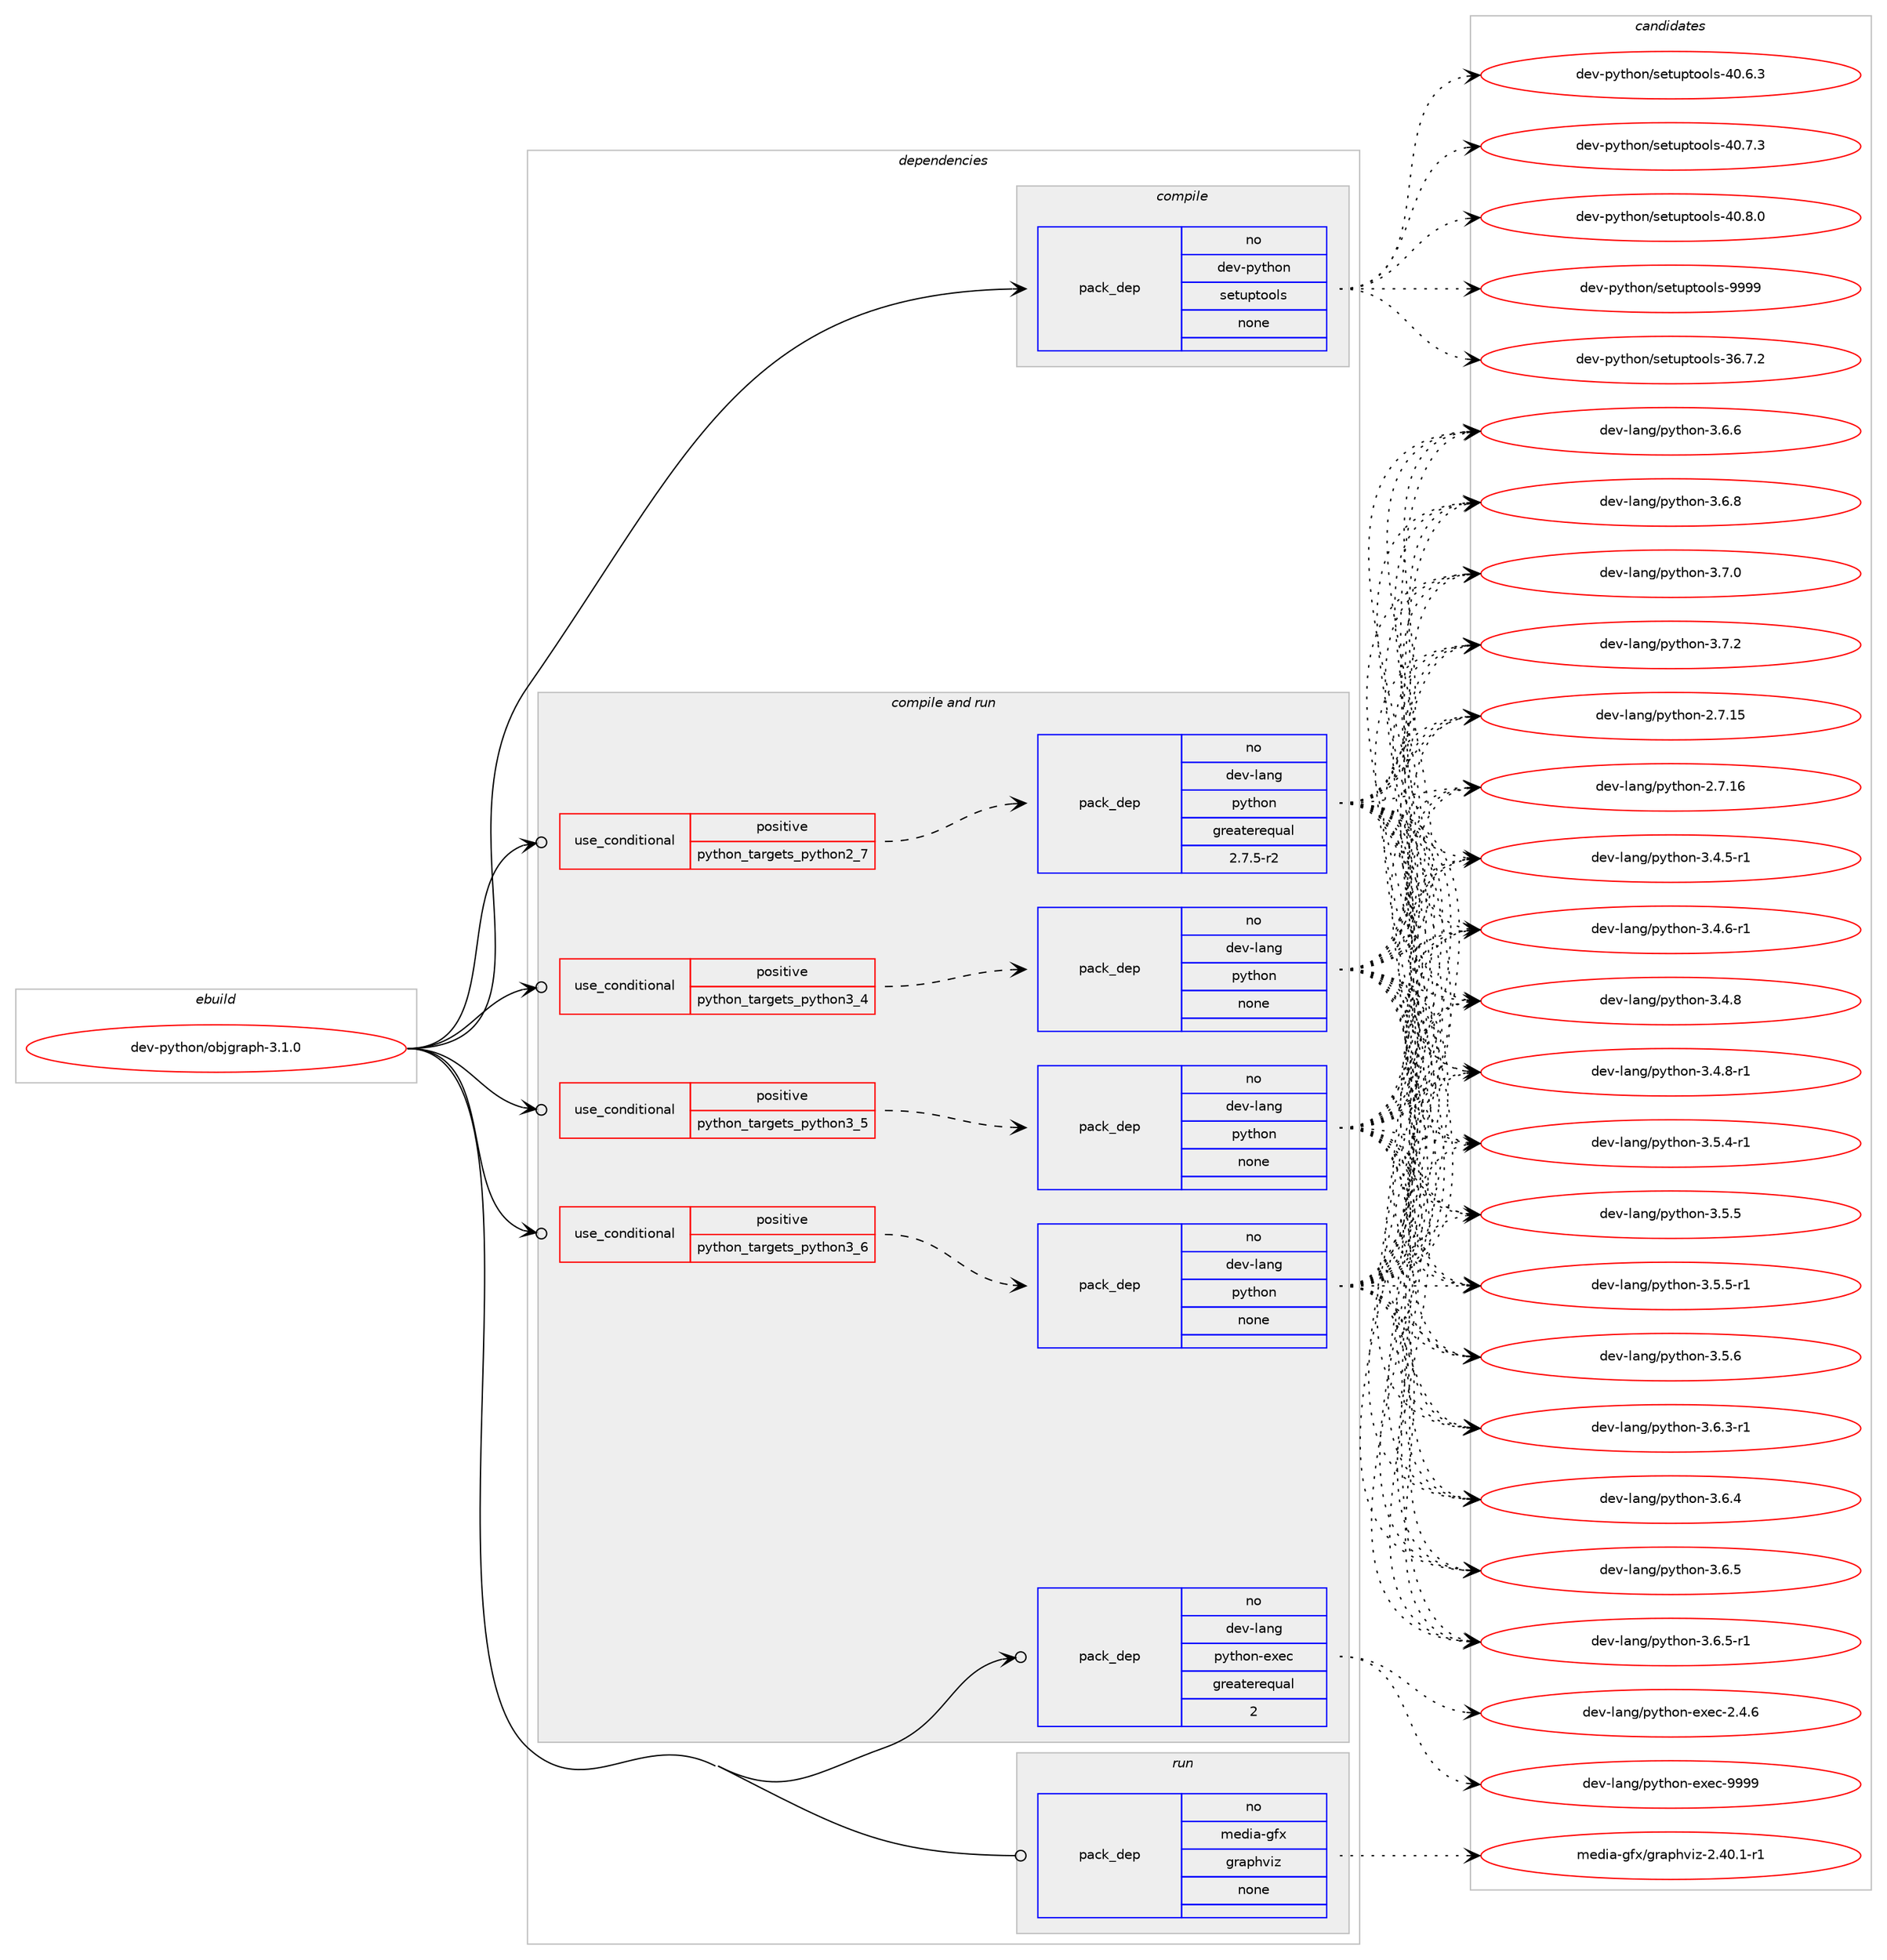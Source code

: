 digraph prolog {

# *************
# Graph options
# *************

newrank=true;
concentrate=true;
compound=true;
graph [rankdir=LR,fontname=Helvetica,fontsize=10,ranksep=1.5];#, ranksep=2.5, nodesep=0.2];
edge  [arrowhead=vee];
node  [fontname=Helvetica,fontsize=10];

# **********
# The ebuild
# **********

subgraph cluster_leftcol {
color=gray;
rank=same;
label=<<i>ebuild</i>>;
id [label="dev-python/objgraph-3.1.0", color=red, width=4, href="../dev-python/objgraph-3.1.0.svg"];
}

# ****************
# The dependencies
# ****************

subgraph cluster_midcol {
color=gray;
label=<<i>dependencies</i>>;
subgraph cluster_compile {
fillcolor="#eeeeee";
style=filled;
label=<<i>compile</i>>;
subgraph pack1020040 {
dependency1421807 [label=<<TABLE BORDER="0" CELLBORDER="1" CELLSPACING="0" CELLPADDING="4" WIDTH="220"><TR><TD ROWSPAN="6" CELLPADDING="30">pack_dep</TD></TR><TR><TD WIDTH="110">no</TD></TR><TR><TD>dev-python</TD></TR><TR><TD>setuptools</TD></TR><TR><TD>none</TD></TR><TR><TD></TD></TR></TABLE>>, shape=none, color=blue];
}
id:e -> dependency1421807:w [weight=20,style="solid",arrowhead="vee"];
}
subgraph cluster_compileandrun {
fillcolor="#eeeeee";
style=filled;
label=<<i>compile and run</i>>;
subgraph cond378490 {
dependency1421808 [label=<<TABLE BORDER="0" CELLBORDER="1" CELLSPACING="0" CELLPADDING="4"><TR><TD ROWSPAN="3" CELLPADDING="10">use_conditional</TD></TR><TR><TD>positive</TD></TR><TR><TD>python_targets_python2_7</TD></TR></TABLE>>, shape=none, color=red];
subgraph pack1020041 {
dependency1421809 [label=<<TABLE BORDER="0" CELLBORDER="1" CELLSPACING="0" CELLPADDING="4" WIDTH="220"><TR><TD ROWSPAN="6" CELLPADDING="30">pack_dep</TD></TR><TR><TD WIDTH="110">no</TD></TR><TR><TD>dev-lang</TD></TR><TR><TD>python</TD></TR><TR><TD>greaterequal</TD></TR><TR><TD>2.7.5-r2</TD></TR></TABLE>>, shape=none, color=blue];
}
dependency1421808:e -> dependency1421809:w [weight=20,style="dashed",arrowhead="vee"];
}
id:e -> dependency1421808:w [weight=20,style="solid",arrowhead="odotvee"];
subgraph cond378491 {
dependency1421810 [label=<<TABLE BORDER="0" CELLBORDER="1" CELLSPACING="0" CELLPADDING="4"><TR><TD ROWSPAN="3" CELLPADDING="10">use_conditional</TD></TR><TR><TD>positive</TD></TR><TR><TD>python_targets_python3_4</TD></TR></TABLE>>, shape=none, color=red];
subgraph pack1020042 {
dependency1421811 [label=<<TABLE BORDER="0" CELLBORDER="1" CELLSPACING="0" CELLPADDING="4" WIDTH="220"><TR><TD ROWSPAN="6" CELLPADDING="30">pack_dep</TD></TR><TR><TD WIDTH="110">no</TD></TR><TR><TD>dev-lang</TD></TR><TR><TD>python</TD></TR><TR><TD>none</TD></TR><TR><TD></TD></TR></TABLE>>, shape=none, color=blue];
}
dependency1421810:e -> dependency1421811:w [weight=20,style="dashed",arrowhead="vee"];
}
id:e -> dependency1421810:w [weight=20,style="solid",arrowhead="odotvee"];
subgraph cond378492 {
dependency1421812 [label=<<TABLE BORDER="0" CELLBORDER="1" CELLSPACING="0" CELLPADDING="4"><TR><TD ROWSPAN="3" CELLPADDING="10">use_conditional</TD></TR><TR><TD>positive</TD></TR><TR><TD>python_targets_python3_5</TD></TR></TABLE>>, shape=none, color=red];
subgraph pack1020043 {
dependency1421813 [label=<<TABLE BORDER="0" CELLBORDER="1" CELLSPACING="0" CELLPADDING="4" WIDTH="220"><TR><TD ROWSPAN="6" CELLPADDING="30">pack_dep</TD></TR><TR><TD WIDTH="110">no</TD></TR><TR><TD>dev-lang</TD></TR><TR><TD>python</TD></TR><TR><TD>none</TD></TR><TR><TD></TD></TR></TABLE>>, shape=none, color=blue];
}
dependency1421812:e -> dependency1421813:w [weight=20,style="dashed",arrowhead="vee"];
}
id:e -> dependency1421812:w [weight=20,style="solid",arrowhead="odotvee"];
subgraph cond378493 {
dependency1421814 [label=<<TABLE BORDER="0" CELLBORDER="1" CELLSPACING="0" CELLPADDING="4"><TR><TD ROWSPAN="3" CELLPADDING="10">use_conditional</TD></TR><TR><TD>positive</TD></TR><TR><TD>python_targets_python3_6</TD></TR></TABLE>>, shape=none, color=red];
subgraph pack1020044 {
dependency1421815 [label=<<TABLE BORDER="0" CELLBORDER="1" CELLSPACING="0" CELLPADDING="4" WIDTH="220"><TR><TD ROWSPAN="6" CELLPADDING="30">pack_dep</TD></TR><TR><TD WIDTH="110">no</TD></TR><TR><TD>dev-lang</TD></TR><TR><TD>python</TD></TR><TR><TD>none</TD></TR><TR><TD></TD></TR></TABLE>>, shape=none, color=blue];
}
dependency1421814:e -> dependency1421815:w [weight=20,style="dashed",arrowhead="vee"];
}
id:e -> dependency1421814:w [weight=20,style="solid",arrowhead="odotvee"];
subgraph pack1020045 {
dependency1421816 [label=<<TABLE BORDER="0" CELLBORDER="1" CELLSPACING="0" CELLPADDING="4" WIDTH="220"><TR><TD ROWSPAN="6" CELLPADDING="30">pack_dep</TD></TR><TR><TD WIDTH="110">no</TD></TR><TR><TD>dev-lang</TD></TR><TR><TD>python-exec</TD></TR><TR><TD>greaterequal</TD></TR><TR><TD>2</TD></TR></TABLE>>, shape=none, color=blue];
}
id:e -> dependency1421816:w [weight=20,style="solid",arrowhead="odotvee"];
}
subgraph cluster_run {
fillcolor="#eeeeee";
style=filled;
label=<<i>run</i>>;
subgraph pack1020046 {
dependency1421817 [label=<<TABLE BORDER="0" CELLBORDER="1" CELLSPACING="0" CELLPADDING="4" WIDTH="220"><TR><TD ROWSPAN="6" CELLPADDING="30">pack_dep</TD></TR><TR><TD WIDTH="110">no</TD></TR><TR><TD>media-gfx</TD></TR><TR><TD>graphviz</TD></TR><TR><TD>none</TD></TR><TR><TD></TD></TR></TABLE>>, shape=none, color=blue];
}
id:e -> dependency1421817:w [weight=20,style="solid",arrowhead="odot"];
}
}

# **************
# The candidates
# **************

subgraph cluster_choices {
rank=same;
color=gray;
label=<<i>candidates</i>>;

subgraph choice1020040 {
color=black;
nodesep=1;
choice100101118451121211161041111104711510111611711211611111110811545515446554650 [label="dev-python/setuptools-36.7.2", color=red, width=4,href="../dev-python/setuptools-36.7.2.svg"];
choice100101118451121211161041111104711510111611711211611111110811545524846544651 [label="dev-python/setuptools-40.6.3", color=red, width=4,href="../dev-python/setuptools-40.6.3.svg"];
choice100101118451121211161041111104711510111611711211611111110811545524846554651 [label="dev-python/setuptools-40.7.3", color=red, width=4,href="../dev-python/setuptools-40.7.3.svg"];
choice100101118451121211161041111104711510111611711211611111110811545524846564648 [label="dev-python/setuptools-40.8.0", color=red, width=4,href="../dev-python/setuptools-40.8.0.svg"];
choice10010111845112121116104111110471151011161171121161111111081154557575757 [label="dev-python/setuptools-9999", color=red, width=4,href="../dev-python/setuptools-9999.svg"];
dependency1421807:e -> choice100101118451121211161041111104711510111611711211611111110811545515446554650:w [style=dotted,weight="100"];
dependency1421807:e -> choice100101118451121211161041111104711510111611711211611111110811545524846544651:w [style=dotted,weight="100"];
dependency1421807:e -> choice100101118451121211161041111104711510111611711211611111110811545524846554651:w [style=dotted,weight="100"];
dependency1421807:e -> choice100101118451121211161041111104711510111611711211611111110811545524846564648:w [style=dotted,weight="100"];
dependency1421807:e -> choice10010111845112121116104111110471151011161171121161111111081154557575757:w [style=dotted,weight="100"];
}
subgraph choice1020041 {
color=black;
nodesep=1;
choice10010111845108971101034711212111610411111045504655464953 [label="dev-lang/python-2.7.15", color=red, width=4,href="../dev-lang/python-2.7.15.svg"];
choice10010111845108971101034711212111610411111045504655464954 [label="dev-lang/python-2.7.16", color=red, width=4,href="../dev-lang/python-2.7.16.svg"];
choice1001011184510897110103471121211161041111104551465246534511449 [label="dev-lang/python-3.4.5-r1", color=red, width=4,href="../dev-lang/python-3.4.5-r1.svg"];
choice1001011184510897110103471121211161041111104551465246544511449 [label="dev-lang/python-3.4.6-r1", color=red, width=4,href="../dev-lang/python-3.4.6-r1.svg"];
choice100101118451089711010347112121116104111110455146524656 [label="dev-lang/python-3.4.8", color=red, width=4,href="../dev-lang/python-3.4.8.svg"];
choice1001011184510897110103471121211161041111104551465246564511449 [label="dev-lang/python-3.4.8-r1", color=red, width=4,href="../dev-lang/python-3.4.8-r1.svg"];
choice1001011184510897110103471121211161041111104551465346524511449 [label="dev-lang/python-3.5.4-r1", color=red, width=4,href="../dev-lang/python-3.5.4-r1.svg"];
choice100101118451089711010347112121116104111110455146534653 [label="dev-lang/python-3.5.5", color=red, width=4,href="../dev-lang/python-3.5.5.svg"];
choice1001011184510897110103471121211161041111104551465346534511449 [label="dev-lang/python-3.5.5-r1", color=red, width=4,href="../dev-lang/python-3.5.5-r1.svg"];
choice100101118451089711010347112121116104111110455146534654 [label="dev-lang/python-3.5.6", color=red, width=4,href="../dev-lang/python-3.5.6.svg"];
choice1001011184510897110103471121211161041111104551465446514511449 [label="dev-lang/python-3.6.3-r1", color=red, width=4,href="../dev-lang/python-3.6.3-r1.svg"];
choice100101118451089711010347112121116104111110455146544652 [label="dev-lang/python-3.6.4", color=red, width=4,href="../dev-lang/python-3.6.4.svg"];
choice100101118451089711010347112121116104111110455146544653 [label="dev-lang/python-3.6.5", color=red, width=4,href="../dev-lang/python-3.6.5.svg"];
choice1001011184510897110103471121211161041111104551465446534511449 [label="dev-lang/python-3.6.5-r1", color=red, width=4,href="../dev-lang/python-3.6.5-r1.svg"];
choice100101118451089711010347112121116104111110455146544654 [label="dev-lang/python-3.6.6", color=red, width=4,href="../dev-lang/python-3.6.6.svg"];
choice100101118451089711010347112121116104111110455146544656 [label="dev-lang/python-3.6.8", color=red, width=4,href="../dev-lang/python-3.6.8.svg"];
choice100101118451089711010347112121116104111110455146554648 [label="dev-lang/python-3.7.0", color=red, width=4,href="../dev-lang/python-3.7.0.svg"];
choice100101118451089711010347112121116104111110455146554650 [label="dev-lang/python-3.7.2", color=red, width=4,href="../dev-lang/python-3.7.2.svg"];
dependency1421809:e -> choice10010111845108971101034711212111610411111045504655464953:w [style=dotted,weight="100"];
dependency1421809:e -> choice10010111845108971101034711212111610411111045504655464954:w [style=dotted,weight="100"];
dependency1421809:e -> choice1001011184510897110103471121211161041111104551465246534511449:w [style=dotted,weight="100"];
dependency1421809:e -> choice1001011184510897110103471121211161041111104551465246544511449:w [style=dotted,weight="100"];
dependency1421809:e -> choice100101118451089711010347112121116104111110455146524656:w [style=dotted,weight="100"];
dependency1421809:e -> choice1001011184510897110103471121211161041111104551465246564511449:w [style=dotted,weight="100"];
dependency1421809:e -> choice1001011184510897110103471121211161041111104551465346524511449:w [style=dotted,weight="100"];
dependency1421809:e -> choice100101118451089711010347112121116104111110455146534653:w [style=dotted,weight="100"];
dependency1421809:e -> choice1001011184510897110103471121211161041111104551465346534511449:w [style=dotted,weight="100"];
dependency1421809:e -> choice100101118451089711010347112121116104111110455146534654:w [style=dotted,weight="100"];
dependency1421809:e -> choice1001011184510897110103471121211161041111104551465446514511449:w [style=dotted,weight="100"];
dependency1421809:e -> choice100101118451089711010347112121116104111110455146544652:w [style=dotted,weight="100"];
dependency1421809:e -> choice100101118451089711010347112121116104111110455146544653:w [style=dotted,weight="100"];
dependency1421809:e -> choice1001011184510897110103471121211161041111104551465446534511449:w [style=dotted,weight="100"];
dependency1421809:e -> choice100101118451089711010347112121116104111110455146544654:w [style=dotted,weight="100"];
dependency1421809:e -> choice100101118451089711010347112121116104111110455146544656:w [style=dotted,weight="100"];
dependency1421809:e -> choice100101118451089711010347112121116104111110455146554648:w [style=dotted,weight="100"];
dependency1421809:e -> choice100101118451089711010347112121116104111110455146554650:w [style=dotted,weight="100"];
}
subgraph choice1020042 {
color=black;
nodesep=1;
choice10010111845108971101034711212111610411111045504655464953 [label="dev-lang/python-2.7.15", color=red, width=4,href="../dev-lang/python-2.7.15.svg"];
choice10010111845108971101034711212111610411111045504655464954 [label="dev-lang/python-2.7.16", color=red, width=4,href="../dev-lang/python-2.7.16.svg"];
choice1001011184510897110103471121211161041111104551465246534511449 [label="dev-lang/python-3.4.5-r1", color=red, width=4,href="../dev-lang/python-3.4.5-r1.svg"];
choice1001011184510897110103471121211161041111104551465246544511449 [label="dev-lang/python-3.4.6-r1", color=red, width=4,href="../dev-lang/python-3.4.6-r1.svg"];
choice100101118451089711010347112121116104111110455146524656 [label="dev-lang/python-3.4.8", color=red, width=4,href="../dev-lang/python-3.4.8.svg"];
choice1001011184510897110103471121211161041111104551465246564511449 [label="dev-lang/python-3.4.8-r1", color=red, width=4,href="../dev-lang/python-3.4.8-r1.svg"];
choice1001011184510897110103471121211161041111104551465346524511449 [label="dev-lang/python-3.5.4-r1", color=red, width=4,href="../dev-lang/python-3.5.4-r1.svg"];
choice100101118451089711010347112121116104111110455146534653 [label="dev-lang/python-3.5.5", color=red, width=4,href="../dev-lang/python-3.5.5.svg"];
choice1001011184510897110103471121211161041111104551465346534511449 [label="dev-lang/python-3.5.5-r1", color=red, width=4,href="../dev-lang/python-3.5.5-r1.svg"];
choice100101118451089711010347112121116104111110455146534654 [label="dev-lang/python-3.5.6", color=red, width=4,href="../dev-lang/python-3.5.6.svg"];
choice1001011184510897110103471121211161041111104551465446514511449 [label="dev-lang/python-3.6.3-r1", color=red, width=4,href="../dev-lang/python-3.6.3-r1.svg"];
choice100101118451089711010347112121116104111110455146544652 [label="dev-lang/python-3.6.4", color=red, width=4,href="../dev-lang/python-3.6.4.svg"];
choice100101118451089711010347112121116104111110455146544653 [label="dev-lang/python-3.6.5", color=red, width=4,href="../dev-lang/python-3.6.5.svg"];
choice1001011184510897110103471121211161041111104551465446534511449 [label="dev-lang/python-3.6.5-r1", color=red, width=4,href="../dev-lang/python-3.6.5-r1.svg"];
choice100101118451089711010347112121116104111110455146544654 [label="dev-lang/python-3.6.6", color=red, width=4,href="../dev-lang/python-3.6.6.svg"];
choice100101118451089711010347112121116104111110455146544656 [label="dev-lang/python-3.6.8", color=red, width=4,href="../dev-lang/python-3.6.8.svg"];
choice100101118451089711010347112121116104111110455146554648 [label="dev-lang/python-3.7.0", color=red, width=4,href="../dev-lang/python-3.7.0.svg"];
choice100101118451089711010347112121116104111110455146554650 [label="dev-lang/python-3.7.2", color=red, width=4,href="../dev-lang/python-3.7.2.svg"];
dependency1421811:e -> choice10010111845108971101034711212111610411111045504655464953:w [style=dotted,weight="100"];
dependency1421811:e -> choice10010111845108971101034711212111610411111045504655464954:w [style=dotted,weight="100"];
dependency1421811:e -> choice1001011184510897110103471121211161041111104551465246534511449:w [style=dotted,weight="100"];
dependency1421811:e -> choice1001011184510897110103471121211161041111104551465246544511449:w [style=dotted,weight="100"];
dependency1421811:e -> choice100101118451089711010347112121116104111110455146524656:w [style=dotted,weight="100"];
dependency1421811:e -> choice1001011184510897110103471121211161041111104551465246564511449:w [style=dotted,weight="100"];
dependency1421811:e -> choice1001011184510897110103471121211161041111104551465346524511449:w [style=dotted,weight="100"];
dependency1421811:e -> choice100101118451089711010347112121116104111110455146534653:w [style=dotted,weight="100"];
dependency1421811:e -> choice1001011184510897110103471121211161041111104551465346534511449:w [style=dotted,weight="100"];
dependency1421811:e -> choice100101118451089711010347112121116104111110455146534654:w [style=dotted,weight="100"];
dependency1421811:e -> choice1001011184510897110103471121211161041111104551465446514511449:w [style=dotted,weight="100"];
dependency1421811:e -> choice100101118451089711010347112121116104111110455146544652:w [style=dotted,weight="100"];
dependency1421811:e -> choice100101118451089711010347112121116104111110455146544653:w [style=dotted,weight="100"];
dependency1421811:e -> choice1001011184510897110103471121211161041111104551465446534511449:w [style=dotted,weight="100"];
dependency1421811:e -> choice100101118451089711010347112121116104111110455146544654:w [style=dotted,weight="100"];
dependency1421811:e -> choice100101118451089711010347112121116104111110455146544656:w [style=dotted,weight="100"];
dependency1421811:e -> choice100101118451089711010347112121116104111110455146554648:w [style=dotted,weight="100"];
dependency1421811:e -> choice100101118451089711010347112121116104111110455146554650:w [style=dotted,weight="100"];
}
subgraph choice1020043 {
color=black;
nodesep=1;
choice10010111845108971101034711212111610411111045504655464953 [label="dev-lang/python-2.7.15", color=red, width=4,href="../dev-lang/python-2.7.15.svg"];
choice10010111845108971101034711212111610411111045504655464954 [label="dev-lang/python-2.7.16", color=red, width=4,href="../dev-lang/python-2.7.16.svg"];
choice1001011184510897110103471121211161041111104551465246534511449 [label="dev-lang/python-3.4.5-r1", color=red, width=4,href="../dev-lang/python-3.4.5-r1.svg"];
choice1001011184510897110103471121211161041111104551465246544511449 [label="dev-lang/python-3.4.6-r1", color=red, width=4,href="../dev-lang/python-3.4.6-r1.svg"];
choice100101118451089711010347112121116104111110455146524656 [label="dev-lang/python-3.4.8", color=red, width=4,href="../dev-lang/python-3.4.8.svg"];
choice1001011184510897110103471121211161041111104551465246564511449 [label="dev-lang/python-3.4.8-r1", color=red, width=4,href="../dev-lang/python-3.4.8-r1.svg"];
choice1001011184510897110103471121211161041111104551465346524511449 [label="dev-lang/python-3.5.4-r1", color=red, width=4,href="../dev-lang/python-3.5.4-r1.svg"];
choice100101118451089711010347112121116104111110455146534653 [label="dev-lang/python-3.5.5", color=red, width=4,href="../dev-lang/python-3.5.5.svg"];
choice1001011184510897110103471121211161041111104551465346534511449 [label="dev-lang/python-3.5.5-r1", color=red, width=4,href="../dev-lang/python-3.5.5-r1.svg"];
choice100101118451089711010347112121116104111110455146534654 [label="dev-lang/python-3.5.6", color=red, width=4,href="../dev-lang/python-3.5.6.svg"];
choice1001011184510897110103471121211161041111104551465446514511449 [label="dev-lang/python-3.6.3-r1", color=red, width=4,href="../dev-lang/python-3.6.3-r1.svg"];
choice100101118451089711010347112121116104111110455146544652 [label="dev-lang/python-3.6.4", color=red, width=4,href="../dev-lang/python-3.6.4.svg"];
choice100101118451089711010347112121116104111110455146544653 [label="dev-lang/python-3.6.5", color=red, width=4,href="../dev-lang/python-3.6.5.svg"];
choice1001011184510897110103471121211161041111104551465446534511449 [label="dev-lang/python-3.6.5-r1", color=red, width=4,href="../dev-lang/python-3.6.5-r1.svg"];
choice100101118451089711010347112121116104111110455146544654 [label="dev-lang/python-3.6.6", color=red, width=4,href="../dev-lang/python-3.6.6.svg"];
choice100101118451089711010347112121116104111110455146544656 [label="dev-lang/python-3.6.8", color=red, width=4,href="../dev-lang/python-3.6.8.svg"];
choice100101118451089711010347112121116104111110455146554648 [label="dev-lang/python-3.7.0", color=red, width=4,href="../dev-lang/python-3.7.0.svg"];
choice100101118451089711010347112121116104111110455146554650 [label="dev-lang/python-3.7.2", color=red, width=4,href="../dev-lang/python-3.7.2.svg"];
dependency1421813:e -> choice10010111845108971101034711212111610411111045504655464953:w [style=dotted,weight="100"];
dependency1421813:e -> choice10010111845108971101034711212111610411111045504655464954:w [style=dotted,weight="100"];
dependency1421813:e -> choice1001011184510897110103471121211161041111104551465246534511449:w [style=dotted,weight="100"];
dependency1421813:e -> choice1001011184510897110103471121211161041111104551465246544511449:w [style=dotted,weight="100"];
dependency1421813:e -> choice100101118451089711010347112121116104111110455146524656:w [style=dotted,weight="100"];
dependency1421813:e -> choice1001011184510897110103471121211161041111104551465246564511449:w [style=dotted,weight="100"];
dependency1421813:e -> choice1001011184510897110103471121211161041111104551465346524511449:w [style=dotted,weight="100"];
dependency1421813:e -> choice100101118451089711010347112121116104111110455146534653:w [style=dotted,weight="100"];
dependency1421813:e -> choice1001011184510897110103471121211161041111104551465346534511449:w [style=dotted,weight="100"];
dependency1421813:e -> choice100101118451089711010347112121116104111110455146534654:w [style=dotted,weight="100"];
dependency1421813:e -> choice1001011184510897110103471121211161041111104551465446514511449:w [style=dotted,weight="100"];
dependency1421813:e -> choice100101118451089711010347112121116104111110455146544652:w [style=dotted,weight="100"];
dependency1421813:e -> choice100101118451089711010347112121116104111110455146544653:w [style=dotted,weight="100"];
dependency1421813:e -> choice1001011184510897110103471121211161041111104551465446534511449:w [style=dotted,weight="100"];
dependency1421813:e -> choice100101118451089711010347112121116104111110455146544654:w [style=dotted,weight="100"];
dependency1421813:e -> choice100101118451089711010347112121116104111110455146544656:w [style=dotted,weight="100"];
dependency1421813:e -> choice100101118451089711010347112121116104111110455146554648:w [style=dotted,weight="100"];
dependency1421813:e -> choice100101118451089711010347112121116104111110455146554650:w [style=dotted,weight="100"];
}
subgraph choice1020044 {
color=black;
nodesep=1;
choice10010111845108971101034711212111610411111045504655464953 [label="dev-lang/python-2.7.15", color=red, width=4,href="../dev-lang/python-2.7.15.svg"];
choice10010111845108971101034711212111610411111045504655464954 [label="dev-lang/python-2.7.16", color=red, width=4,href="../dev-lang/python-2.7.16.svg"];
choice1001011184510897110103471121211161041111104551465246534511449 [label="dev-lang/python-3.4.5-r1", color=red, width=4,href="../dev-lang/python-3.4.5-r1.svg"];
choice1001011184510897110103471121211161041111104551465246544511449 [label="dev-lang/python-3.4.6-r1", color=red, width=4,href="../dev-lang/python-3.4.6-r1.svg"];
choice100101118451089711010347112121116104111110455146524656 [label="dev-lang/python-3.4.8", color=red, width=4,href="../dev-lang/python-3.4.8.svg"];
choice1001011184510897110103471121211161041111104551465246564511449 [label="dev-lang/python-3.4.8-r1", color=red, width=4,href="../dev-lang/python-3.4.8-r1.svg"];
choice1001011184510897110103471121211161041111104551465346524511449 [label="dev-lang/python-3.5.4-r1", color=red, width=4,href="../dev-lang/python-3.5.4-r1.svg"];
choice100101118451089711010347112121116104111110455146534653 [label="dev-lang/python-3.5.5", color=red, width=4,href="../dev-lang/python-3.5.5.svg"];
choice1001011184510897110103471121211161041111104551465346534511449 [label="dev-lang/python-3.5.5-r1", color=red, width=4,href="../dev-lang/python-3.5.5-r1.svg"];
choice100101118451089711010347112121116104111110455146534654 [label="dev-lang/python-3.5.6", color=red, width=4,href="../dev-lang/python-3.5.6.svg"];
choice1001011184510897110103471121211161041111104551465446514511449 [label="dev-lang/python-3.6.3-r1", color=red, width=4,href="../dev-lang/python-3.6.3-r1.svg"];
choice100101118451089711010347112121116104111110455146544652 [label="dev-lang/python-3.6.4", color=red, width=4,href="../dev-lang/python-3.6.4.svg"];
choice100101118451089711010347112121116104111110455146544653 [label="dev-lang/python-3.6.5", color=red, width=4,href="../dev-lang/python-3.6.5.svg"];
choice1001011184510897110103471121211161041111104551465446534511449 [label="dev-lang/python-3.6.5-r1", color=red, width=4,href="../dev-lang/python-3.6.5-r1.svg"];
choice100101118451089711010347112121116104111110455146544654 [label="dev-lang/python-3.6.6", color=red, width=4,href="../dev-lang/python-3.6.6.svg"];
choice100101118451089711010347112121116104111110455146544656 [label="dev-lang/python-3.6.8", color=red, width=4,href="../dev-lang/python-3.6.8.svg"];
choice100101118451089711010347112121116104111110455146554648 [label="dev-lang/python-3.7.0", color=red, width=4,href="../dev-lang/python-3.7.0.svg"];
choice100101118451089711010347112121116104111110455146554650 [label="dev-lang/python-3.7.2", color=red, width=4,href="../dev-lang/python-3.7.2.svg"];
dependency1421815:e -> choice10010111845108971101034711212111610411111045504655464953:w [style=dotted,weight="100"];
dependency1421815:e -> choice10010111845108971101034711212111610411111045504655464954:w [style=dotted,weight="100"];
dependency1421815:e -> choice1001011184510897110103471121211161041111104551465246534511449:w [style=dotted,weight="100"];
dependency1421815:e -> choice1001011184510897110103471121211161041111104551465246544511449:w [style=dotted,weight="100"];
dependency1421815:e -> choice100101118451089711010347112121116104111110455146524656:w [style=dotted,weight="100"];
dependency1421815:e -> choice1001011184510897110103471121211161041111104551465246564511449:w [style=dotted,weight="100"];
dependency1421815:e -> choice1001011184510897110103471121211161041111104551465346524511449:w [style=dotted,weight="100"];
dependency1421815:e -> choice100101118451089711010347112121116104111110455146534653:w [style=dotted,weight="100"];
dependency1421815:e -> choice1001011184510897110103471121211161041111104551465346534511449:w [style=dotted,weight="100"];
dependency1421815:e -> choice100101118451089711010347112121116104111110455146534654:w [style=dotted,weight="100"];
dependency1421815:e -> choice1001011184510897110103471121211161041111104551465446514511449:w [style=dotted,weight="100"];
dependency1421815:e -> choice100101118451089711010347112121116104111110455146544652:w [style=dotted,weight="100"];
dependency1421815:e -> choice100101118451089711010347112121116104111110455146544653:w [style=dotted,weight="100"];
dependency1421815:e -> choice1001011184510897110103471121211161041111104551465446534511449:w [style=dotted,weight="100"];
dependency1421815:e -> choice100101118451089711010347112121116104111110455146544654:w [style=dotted,weight="100"];
dependency1421815:e -> choice100101118451089711010347112121116104111110455146544656:w [style=dotted,weight="100"];
dependency1421815:e -> choice100101118451089711010347112121116104111110455146554648:w [style=dotted,weight="100"];
dependency1421815:e -> choice100101118451089711010347112121116104111110455146554650:w [style=dotted,weight="100"];
}
subgraph choice1020045 {
color=black;
nodesep=1;
choice1001011184510897110103471121211161041111104510112010199455046524654 [label="dev-lang/python-exec-2.4.6", color=red, width=4,href="../dev-lang/python-exec-2.4.6.svg"];
choice10010111845108971101034711212111610411111045101120101994557575757 [label="dev-lang/python-exec-9999", color=red, width=4,href="../dev-lang/python-exec-9999.svg"];
dependency1421816:e -> choice1001011184510897110103471121211161041111104510112010199455046524654:w [style=dotted,weight="100"];
dependency1421816:e -> choice10010111845108971101034711212111610411111045101120101994557575757:w [style=dotted,weight="100"];
}
subgraph choice1020046 {
color=black;
nodesep=1;
choice10910110010597451031021204710311497112104118105122455046524846494511449 [label="media-gfx/graphviz-2.40.1-r1", color=red, width=4,href="../media-gfx/graphviz-2.40.1-r1.svg"];
dependency1421817:e -> choice10910110010597451031021204710311497112104118105122455046524846494511449:w [style=dotted,weight="100"];
}
}

}
